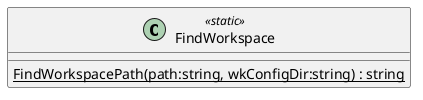 @startuml
class FindWorkspace <<static>> {
    {static} FindWorkspacePath(path:string, wkConfigDir:string) : string
}
@enduml
